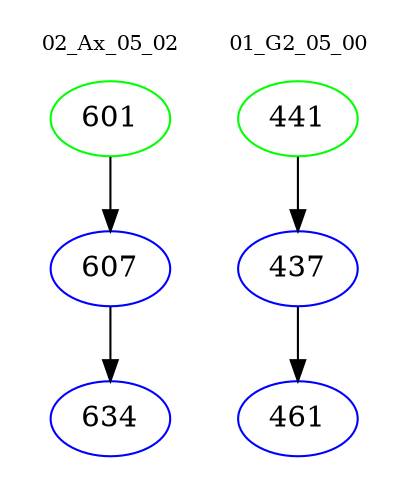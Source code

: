 digraph{
subgraph cluster_0 {
color = white
label = "02_Ax_05_02";
fontsize=10;
T0_601 [label="601", color="green"]
T0_601 -> T0_607 [color="black"]
T0_607 [label="607", color="blue"]
T0_607 -> T0_634 [color="black"]
T0_634 [label="634", color="blue"]
}
subgraph cluster_1 {
color = white
label = "01_G2_05_00";
fontsize=10;
T1_441 [label="441", color="green"]
T1_441 -> T1_437 [color="black"]
T1_437 [label="437", color="blue"]
T1_437 -> T1_461 [color="black"]
T1_461 [label="461", color="blue"]
}
}
